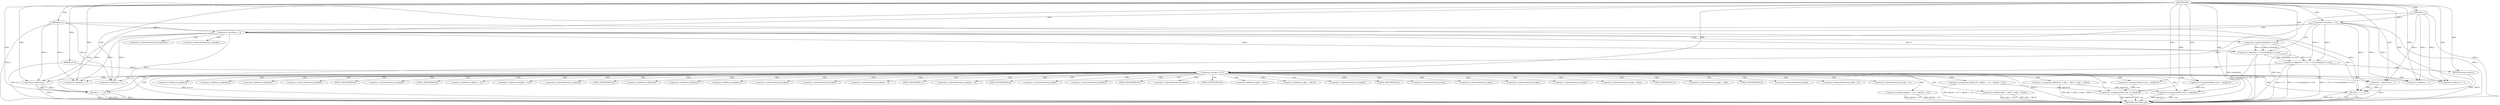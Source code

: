 digraph "dfs" {  
"1000105" [label = "(METHOD,dfs)" ]
"1000236" [label = "(METHOD_RETURN,void)" ]
"1000106" [label = "(PARAM,int r)" ]
"1000107" [label = "(PARAM,int c)" ]
"1000108" [label = "(PARAM,int d)" ]
"1000111" [label = "(<operator>.logicalOr,r < 0 || c < 0 || locked[r][c] == true)" ]
"1000126" [label = "(RETURN,return;,return;)" ]
"1000128" [label = "(<operator>.equals,d == 0)" ]
"1000132" [label = "(<operator>.assignmentMinus,sum -= dp[r][c].R)" ]
"1000141" [label = "(<operator>.assignment,dp[r][c].R = dp[r][c + 1].C + dp[r][c + 1].D)" ]
"1000168" [label = "(<operator>.assignmentPlus,sum += dp[r][c].R)" ]
"1000177" [label = "(dfs,dfs(r - 1, c, 1))" ]
"1000112" [label = "(<operator>.lessThan,r < 0)" ]
"1000115" [label = "(<operator>.logicalOr,c < 0 || locked[r][c] == true)" ]
"1000185" [label = "(<operator>.assignmentMinus,sum -= dp[r][c].D)" ]
"1000194" [label = "(<operator>.assignment,dp[r][c].D = dp[r + 1][c].C + dp[r + 1][c].R)" ]
"1000221" [label = "(<operator>.assignmentPlus,sum += dp[r][c].D)" ]
"1000230" [label = "(dfs,dfs(r, c - 1, 0))" ]
"1000116" [label = "(<operator>.lessThan,c < 0)" ]
"1000119" [label = "(<operator>.equals,locked[r][c] == true)" ]
"1000149" [label = "(<operator>.addition,dp[r][c + 1].C + dp[r][c + 1].D)" ]
"1000178" [label = "(<operator>.subtraction,r - 1)" ]
"1000202" [label = "(<operator>.addition,dp[r + 1][c].C + dp[r + 1][c].R)" ]
"1000232" [label = "(<operator>.subtraction,c - 1)" ]
"1000155" [label = "(<operator>.addition,c + 1)" ]
"1000164" [label = "(<operator>.addition,c + 1)" ]
"1000207" [label = "(<operator>.addition,r + 1)" ]
"1000216" [label = "(<operator>.addition,r + 1)" ]
"1000134" [label = "(<operator>.fieldAccess,dp[r][c].R)" ]
"1000142" [label = "(<operator>.fieldAccess,dp[r][c].R)" ]
"1000170" [label = "(<operator>.fieldAccess,dp[r][c].R)" ]
"1000120" [label = "(<operator>.indirectIndexAccess,locked[r][c])" ]
"1000135" [label = "(<operator>.indirectIndexAccess,dp[r][c])" ]
"1000140" [label = "(FIELD_IDENTIFIER,R,R)" ]
"1000143" [label = "(<operator>.indirectIndexAccess,dp[r][c])" ]
"1000148" [label = "(FIELD_IDENTIFIER,R,R)" ]
"1000150" [label = "(<operator>.fieldAccess,dp[r][c + 1].C)" ]
"1000159" [label = "(<operator>.fieldAccess,dp[r][c + 1].D)" ]
"1000171" [label = "(<operator>.indirectIndexAccess,dp[r][c])" ]
"1000176" [label = "(FIELD_IDENTIFIER,R,R)" ]
"1000187" [label = "(<operator>.fieldAccess,dp[r][c].D)" ]
"1000195" [label = "(<operator>.fieldAccess,dp[r][c].D)" ]
"1000223" [label = "(<operator>.fieldAccess,dp[r][c].D)" ]
"1000121" [label = "(<operator>.indirectIndexAccess,locked[r])" ]
"1000136" [label = "(<operator>.indirectIndexAccess,dp[r])" ]
"1000144" [label = "(<operator>.indirectIndexAccess,dp[r])" ]
"1000151" [label = "(<operator>.indirectIndexAccess,dp[r][c + 1])" ]
"1000158" [label = "(FIELD_IDENTIFIER,C,C)" ]
"1000160" [label = "(<operator>.indirectIndexAccess,dp[r][c + 1])" ]
"1000167" [label = "(FIELD_IDENTIFIER,D,D)" ]
"1000172" [label = "(<operator>.indirectIndexAccess,dp[r])" ]
"1000188" [label = "(<operator>.indirectIndexAccess,dp[r][c])" ]
"1000193" [label = "(FIELD_IDENTIFIER,D,D)" ]
"1000196" [label = "(<operator>.indirectIndexAccess,dp[r][c])" ]
"1000201" [label = "(FIELD_IDENTIFIER,D,D)" ]
"1000203" [label = "(<operator>.fieldAccess,dp[r + 1][c].C)" ]
"1000212" [label = "(<operator>.fieldAccess,dp[r + 1][c].R)" ]
"1000224" [label = "(<operator>.indirectIndexAccess,dp[r][c])" ]
"1000229" [label = "(FIELD_IDENTIFIER,D,D)" ]
"1000152" [label = "(<operator>.indirectIndexAccess,dp[r])" ]
"1000161" [label = "(<operator>.indirectIndexAccess,dp[r])" ]
"1000189" [label = "(<operator>.indirectIndexAccess,dp[r])" ]
"1000197" [label = "(<operator>.indirectIndexAccess,dp[r])" ]
"1000204" [label = "(<operator>.indirectIndexAccess,dp[r + 1][c])" ]
"1000211" [label = "(FIELD_IDENTIFIER,C,C)" ]
"1000213" [label = "(<operator>.indirectIndexAccess,dp[r + 1][c])" ]
"1000220" [label = "(FIELD_IDENTIFIER,R,R)" ]
"1000225" [label = "(<operator>.indirectIndexAccess,dp[r])" ]
"1000205" [label = "(<operator>.indirectIndexAccess,dp[r + 1])" ]
"1000214" [label = "(<operator>.indirectIndexAccess,dp[r + 1])" ]
  "1000126" -> "1000236"  [ label = "DDG: <RET>"] 
  "1000106" -> "1000236"  [ label = "DDG: r"] 
  "1000107" -> "1000236"  [ label = "DDG: c"] 
  "1000108" -> "1000236"  [ label = "DDG: d"] 
  "1000112" -> "1000236"  [ label = "DDG: r"] 
  "1000111" -> "1000236"  [ label = "DDG: r < 0"] 
  "1000116" -> "1000236"  [ label = "DDG: c"] 
  "1000115" -> "1000236"  [ label = "DDG: c < 0"] 
  "1000119" -> "1000236"  [ label = "DDG: locked[r][c]"] 
  "1000115" -> "1000236"  [ label = "DDG: locked[r][c] == true"] 
  "1000111" -> "1000236"  [ label = "DDG: c < 0 || locked[r][c] == true"] 
  "1000111" -> "1000236"  [ label = "DDG: r < 0 || c < 0 || locked[r][c] == true"] 
  "1000128" -> "1000236"  [ label = "DDG: d"] 
  "1000128" -> "1000236"  [ label = "DDG: d == 0"] 
  "1000202" -> "1000236"  [ label = "DDG: dp[r + 1][c].C"] 
  "1000202" -> "1000236"  [ label = "DDG: dp[r + 1][c].R"] 
  "1000194" -> "1000236"  [ label = "DDG: dp[r + 1][c].C + dp[r + 1][c].R"] 
  "1000221" -> "1000236"  [ label = "DDG: sum"] 
  "1000221" -> "1000236"  [ label = "DDG: dp[r][c].D"] 
  "1000230" -> "1000236"  [ label = "DDG: r"] 
  "1000232" -> "1000236"  [ label = "DDG: c"] 
  "1000230" -> "1000236"  [ label = "DDG: c - 1"] 
  "1000230" -> "1000236"  [ label = "DDG: dfs(r, c - 1, 0)"] 
  "1000149" -> "1000236"  [ label = "DDG: dp[r][c + 1].C"] 
  "1000149" -> "1000236"  [ label = "DDG: dp[r][c + 1].D"] 
  "1000141" -> "1000236"  [ label = "DDG: dp[r][c + 1].C + dp[r][c + 1].D"] 
  "1000168" -> "1000236"  [ label = "DDG: sum"] 
  "1000168" -> "1000236"  [ label = "DDG: dp[r][c].R"] 
  "1000178" -> "1000236"  [ label = "DDG: r"] 
  "1000177" -> "1000236"  [ label = "DDG: r - 1"] 
  "1000177" -> "1000236"  [ label = "DDG: c"] 
  "1000177" -> "1000236"  [ label = "DDG: dfs(r - 1, c, 1)"] 
  "1000119" -> "1000236"  [ label = "DDG: true"] 
  "1000105" -> "1000106"  [ label = "DDG: "] 
  "1000105" -> "1000107"  [ label = "DDG: "] 
  "1000105" -> "1000108"  [ label = "DDG: "] 
  "1000105" -> "1000126"  [ label = "DDG: "] 
  "1000112" -> "1000111"  [ label = "DDG: r"] 
  "1000112" -> "1000111"  [ label = "DDG: 0"] 
  "1000115" -> "1000111"  [ label = "DDG: c < 0"] 
  "1000115" -> "1000111"  [ label = "DDG: locked[r][c] == true"] 
  "1000108" -> "1000128"  [ label = "DDG: d"] 
  "1000105" -> "1000128"  [ label = "DDG: "] 
  "1000141" -> "1000168"  [ label = "DDG: dp[r][c].R"] 
  "1000106" -> "1000112"  [ label = "DDG: r"] 
  "1000105" -> "1000112"  [ label = "DDG: "] 
  "1000116" -> "1000115"  [ label = "DDG: c"] 
  "1000116" -> "1000115"  [ label = "DDG: 0"] 
  "1000119" -> "1000115"  [ label = "DDG: locked[r][c]"] 
  "1000119" -> "1000115"  [ label = "DDG: true"] 
  "1000105" -> "1000132"  [ label = "DDG: "] 
  "1000132" -> "1000168"  [ label = "DDG: sum"] 
  "1000105" -> "1000168"  [ label = "DDG: "] 
  "1000178" -> "1000177"  [ label = "DDG: r"] 
  "1000178" -> "1000177"  [ label = "DDG: 1"] 
  "1000105" -> "1000177"  [ label = "DDG: "] 
  "1000107" -> "1000177"  [ label = "DDG: c"] 
  "1000116" -> "1000177"  [ label = "DDG: c"] 
  "1000194" -> "1000221"  [ label = "DDG: dp[r][c].D"] 
  "1000107" -> "1000116"  [ label = "DDG: c"] 
  "1000105" -> "1000116"  [ label = "DDG: "] 
  "1000105" -> "1000119"  [ label = "DDG: "] 
  "1000112" -> "1000178"  [ label = "DDG: r"] 
  "1000106" -> "1000178"  [ label = "DDG: r"] 
  "1000105" -> "1000178"  [ label = "DDG: "] 
  "1000105" -> "1000185"  [ label = "DDG: "] 
  "1000185" -> "1000221"  [ label = "DDG: sum"] 
  "1000105" -> "1000221"  [ label = "DDG: "] 
  "1000106" -> "1000230"  [ label = "DDG: r"] 
  "1000105" -> "1000230"  [ label = "DDG: "] 
  "1000112" -> "1000230"  [ label = "DDG: r"] 
  "1000232" -> "1000230"  [ label = "DDG: 1"] 
  "1000232" -> "1000230"  [ label = "DDG: c"] 
  "1000116" -> "1000232"  [ label = "DDG: c"] 
  "1000107" -> "1000232"  [ label = "DDG: c"] 
  "1000105" -> "1000232"  [ label = "DDG: "] 
  "1000116" -> "1000155"  [ label = "DDG: c"] 
  "1000107" -> "1000155"  [ label = "DDG: c"] 
  "1000105" -> "1000155"  [ label = "DDG: "] 
  "1000107" -> "1000164"  [ label = "DDG: c"] 
  "1000105" -> "1000164"  [ label = "DDG: "] 
  "1000116" -> "1000164"  [ label = "DDG: c"] 
  "1000112" -> "1000207"  [ label = "DDG: r"] 
  "1000106" -> "1000207"  [ label = "DDG: r"] 
  "1000105" -> "1000207"  [ label = "DDG: "] 
  "1000106" -> "1000216"  [ label = "DDG: r"] 
  "1000105" -> "1000216"  [ label = "DDG: "] 
  "1000112" -> "1000216"  [ label = "DDG: r"] 
  "1000111" -> "1000128"  [ label = "CDG: "] 
  "1000111" -> "1000126"  [ label = "CDG: "] 
  "1000128" -> "1000211"  [ label = "CDG: "] 
  "1000128" -> "1000164"  [ label = "CDG: "] 
  "1000128" -> "1000221"  [ label = "CDG: "] 
  "1000128" -> "1000142"  [ label = "CDG: "] 
  "1000128" -> "1000141"  [ label = "CDG: "] 
  "1000128" -> "1000161"  [ label = "CDG: "] 
  "1000128" -> "1000197"  [ label = "CDG: "] 
  "1000128" -> "1000150"  [ label = "CDG: "] 
  "1000128" -> "1000148"  [ label = "CDG: "] 
  "1000128" -> "1000216"  [ label = "CDG: "] 
  "1000128" -> "1000144"  [ label = "CDG: "] 
  "1000128" -> "1000204"  [ label = "CDG: "] 
  "1000128" -> "1000149"  [ label = "CDG: "] 
  "1000128" -> "1000188"  [ label = "CDG: "] 
  "1000128" -> "1000220"  [ label = "CDG: "] 
  "1000128" -> "1000214"  [ label = "CDG: "] 
  "1000128" -> "1000167"  [ label = "CDG: "] 
  "1000128" -> "1000132"  [ label = "CDG: "] 
  "1000128" -> "1000201"  [ label = "CDG: "] 
  "1000128" -> "1000151"  [ label = "CDG: "] 
  "1000128" -> "1000160"  [ label = "CDG: "] 
  "1000128" -> "1000224"  [ label = "CDG: "] 
  "1000128" -> "1000194"  [ label = "CDG: "] 
  "1000128" -> "1000176"  [ label = "CDG: "] 
  "1000128" -> "1000232"  [ label = "CDG: "] 
  "1000128" -> "1000187"  [ label = "CDG: "] 
  "1000128" -> "1000185"  [ label = "CDG: "] 
  "1000128" -> "1000195"  [ label = "CDG: "] 
  "1000128" -> "1000152"  [ label = "CDG: "] 
  "1000128" -> "1000213"  [ label = "CDG: "] 
  "1000128" -> "1000229"  [ label = "CDG: "] 
  "1000128" -> "1000135"  [ label = "CDG: "] 
  "1000128" -> "1000136"  [ label = "CDG: "] 
  "1000128" -> "1000230"  [ label = "CDG: "] 
  "1000128" -> "1000212"  [ label = "CDG: "] 
  "1000128" -> "1000172"  [ label = "CDG: "] 
  "1000128" -> "1000189"  [ label = "CDG: "] 
  "1000128" -> "1000196"  [ label = "CDG: "] 
  "1000128" -> "1000168"  [ label = "CDG: "] 
  "1000128" -> "1000225"  [ label = "CDG: "] 
  "1000128" -> "1000178"  [ label = "CDG: "] 
  "1000128" -> "1000143"  [ label = "CDG: "] 
  "1000128" -> "1000207"  [ label = "CDG: "] 
  "1000128" -> "1000159"  [ label = "CDG: "] 
  "1000128" -> "1000203"  [ label = "CDG: "] 
  "1000128" -> "1000205"  [ label = "CDG: "] 
  "1000128" -> "1000158"  [ label = "CDG: "] 
  "1000128" -> "1000155"  [ label = "CDG: "] 
  "1000128" -> "1000202"  [ label = "CDG: "] 
  "1000128" -> "1000170"  [ label = "CDG: "] 
  "1000128" -> "1000171"  [ label = "CDG: "] 
  "1000128" -> "1000193"  [ label = "CDG: "] 
  "1000128" -> "1000177"  [ label = "CDG: "] 
  "1000128" -> "1000223"  [ label = "CDG: "] 
  "1000128" -> "1000140"  [ label = "CDG: "] 
  "1000128" -> "1000134"  [ label = "CDG: "] 
  "1000112" -> "1000116"  [ label = "CDG: "] 
  "1000112" -> "1000115"  [ label = "CDG: "] 
  "1000116" -> "1000120"  [ label = "CDG: "] 
  "1000116" -> "1000119"  [ label = "CDG: "] 
  "1000116" -> "1000121"  [ label = "CDG: "] 
}
